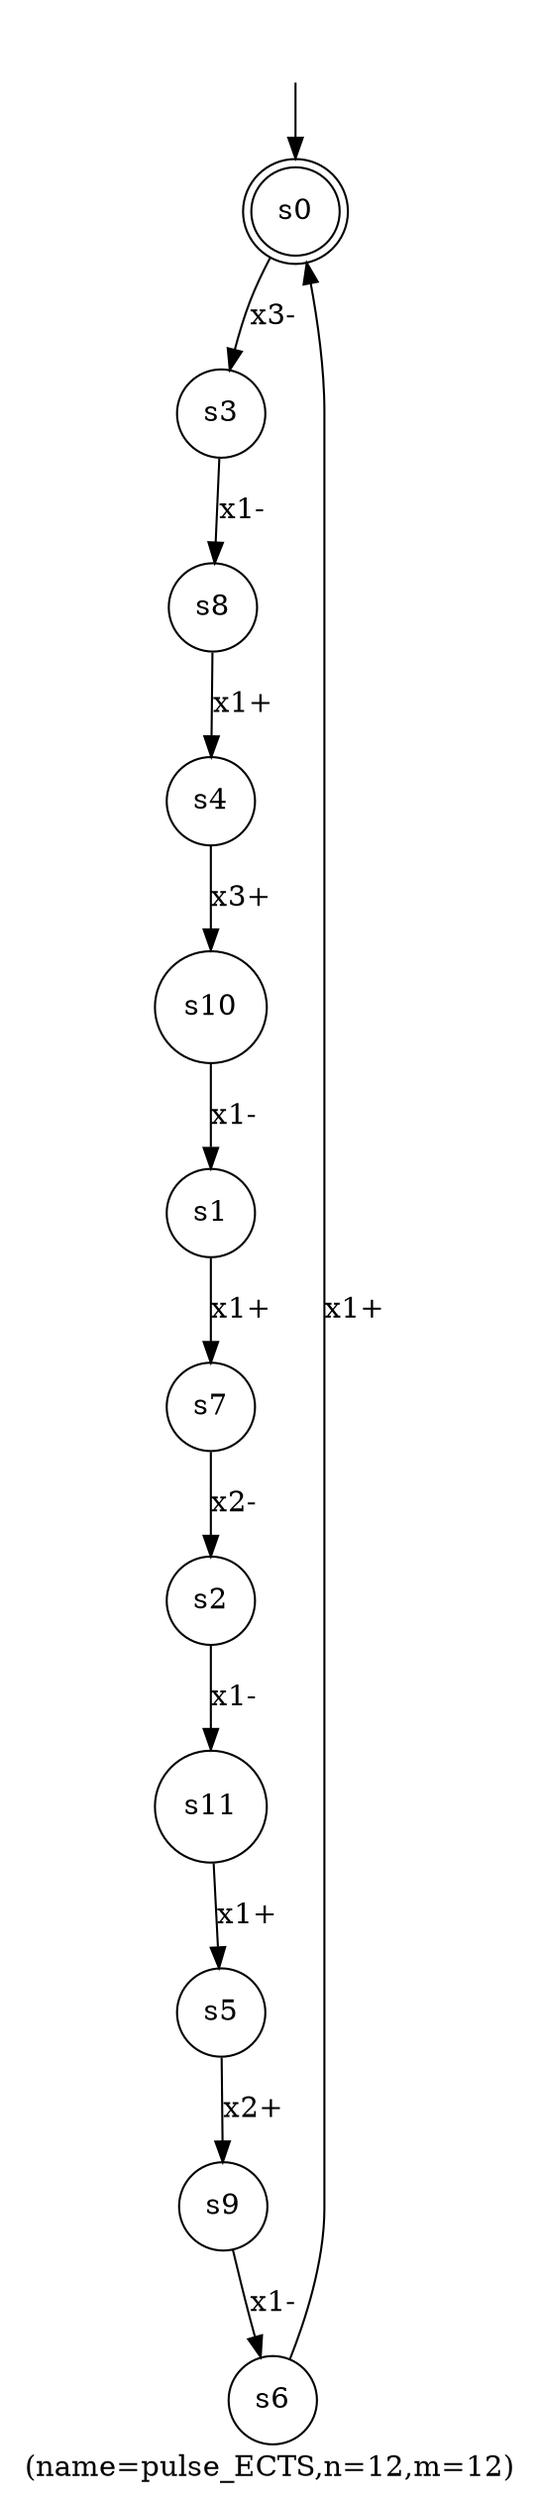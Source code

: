 digraph pulse_ECTS{
	label="(name=pulse_ECTS,n=12,m=12)";
	_nil [style = "invis"];
	node [shape = doublecircle]; s0;
	node [shape = circle];
	_nil -> s0;
	s5->s9[label="x2+"];
	s0->s3[label="x3-"];
	s9->s6[label="x1-"];
	s3->s8[label="x1-"];
	s10->s1[label="x1-"];
	s2->s11[label="x1-"];
	s7->s2[label="x2-"];
	s4->s10[label="x3+"];
	s8->s4[label="x1+"];
	s6->s0[label="x1+"];
	s1->s7[label="x1+"];
	s11->s5[label="x1+"];
}
